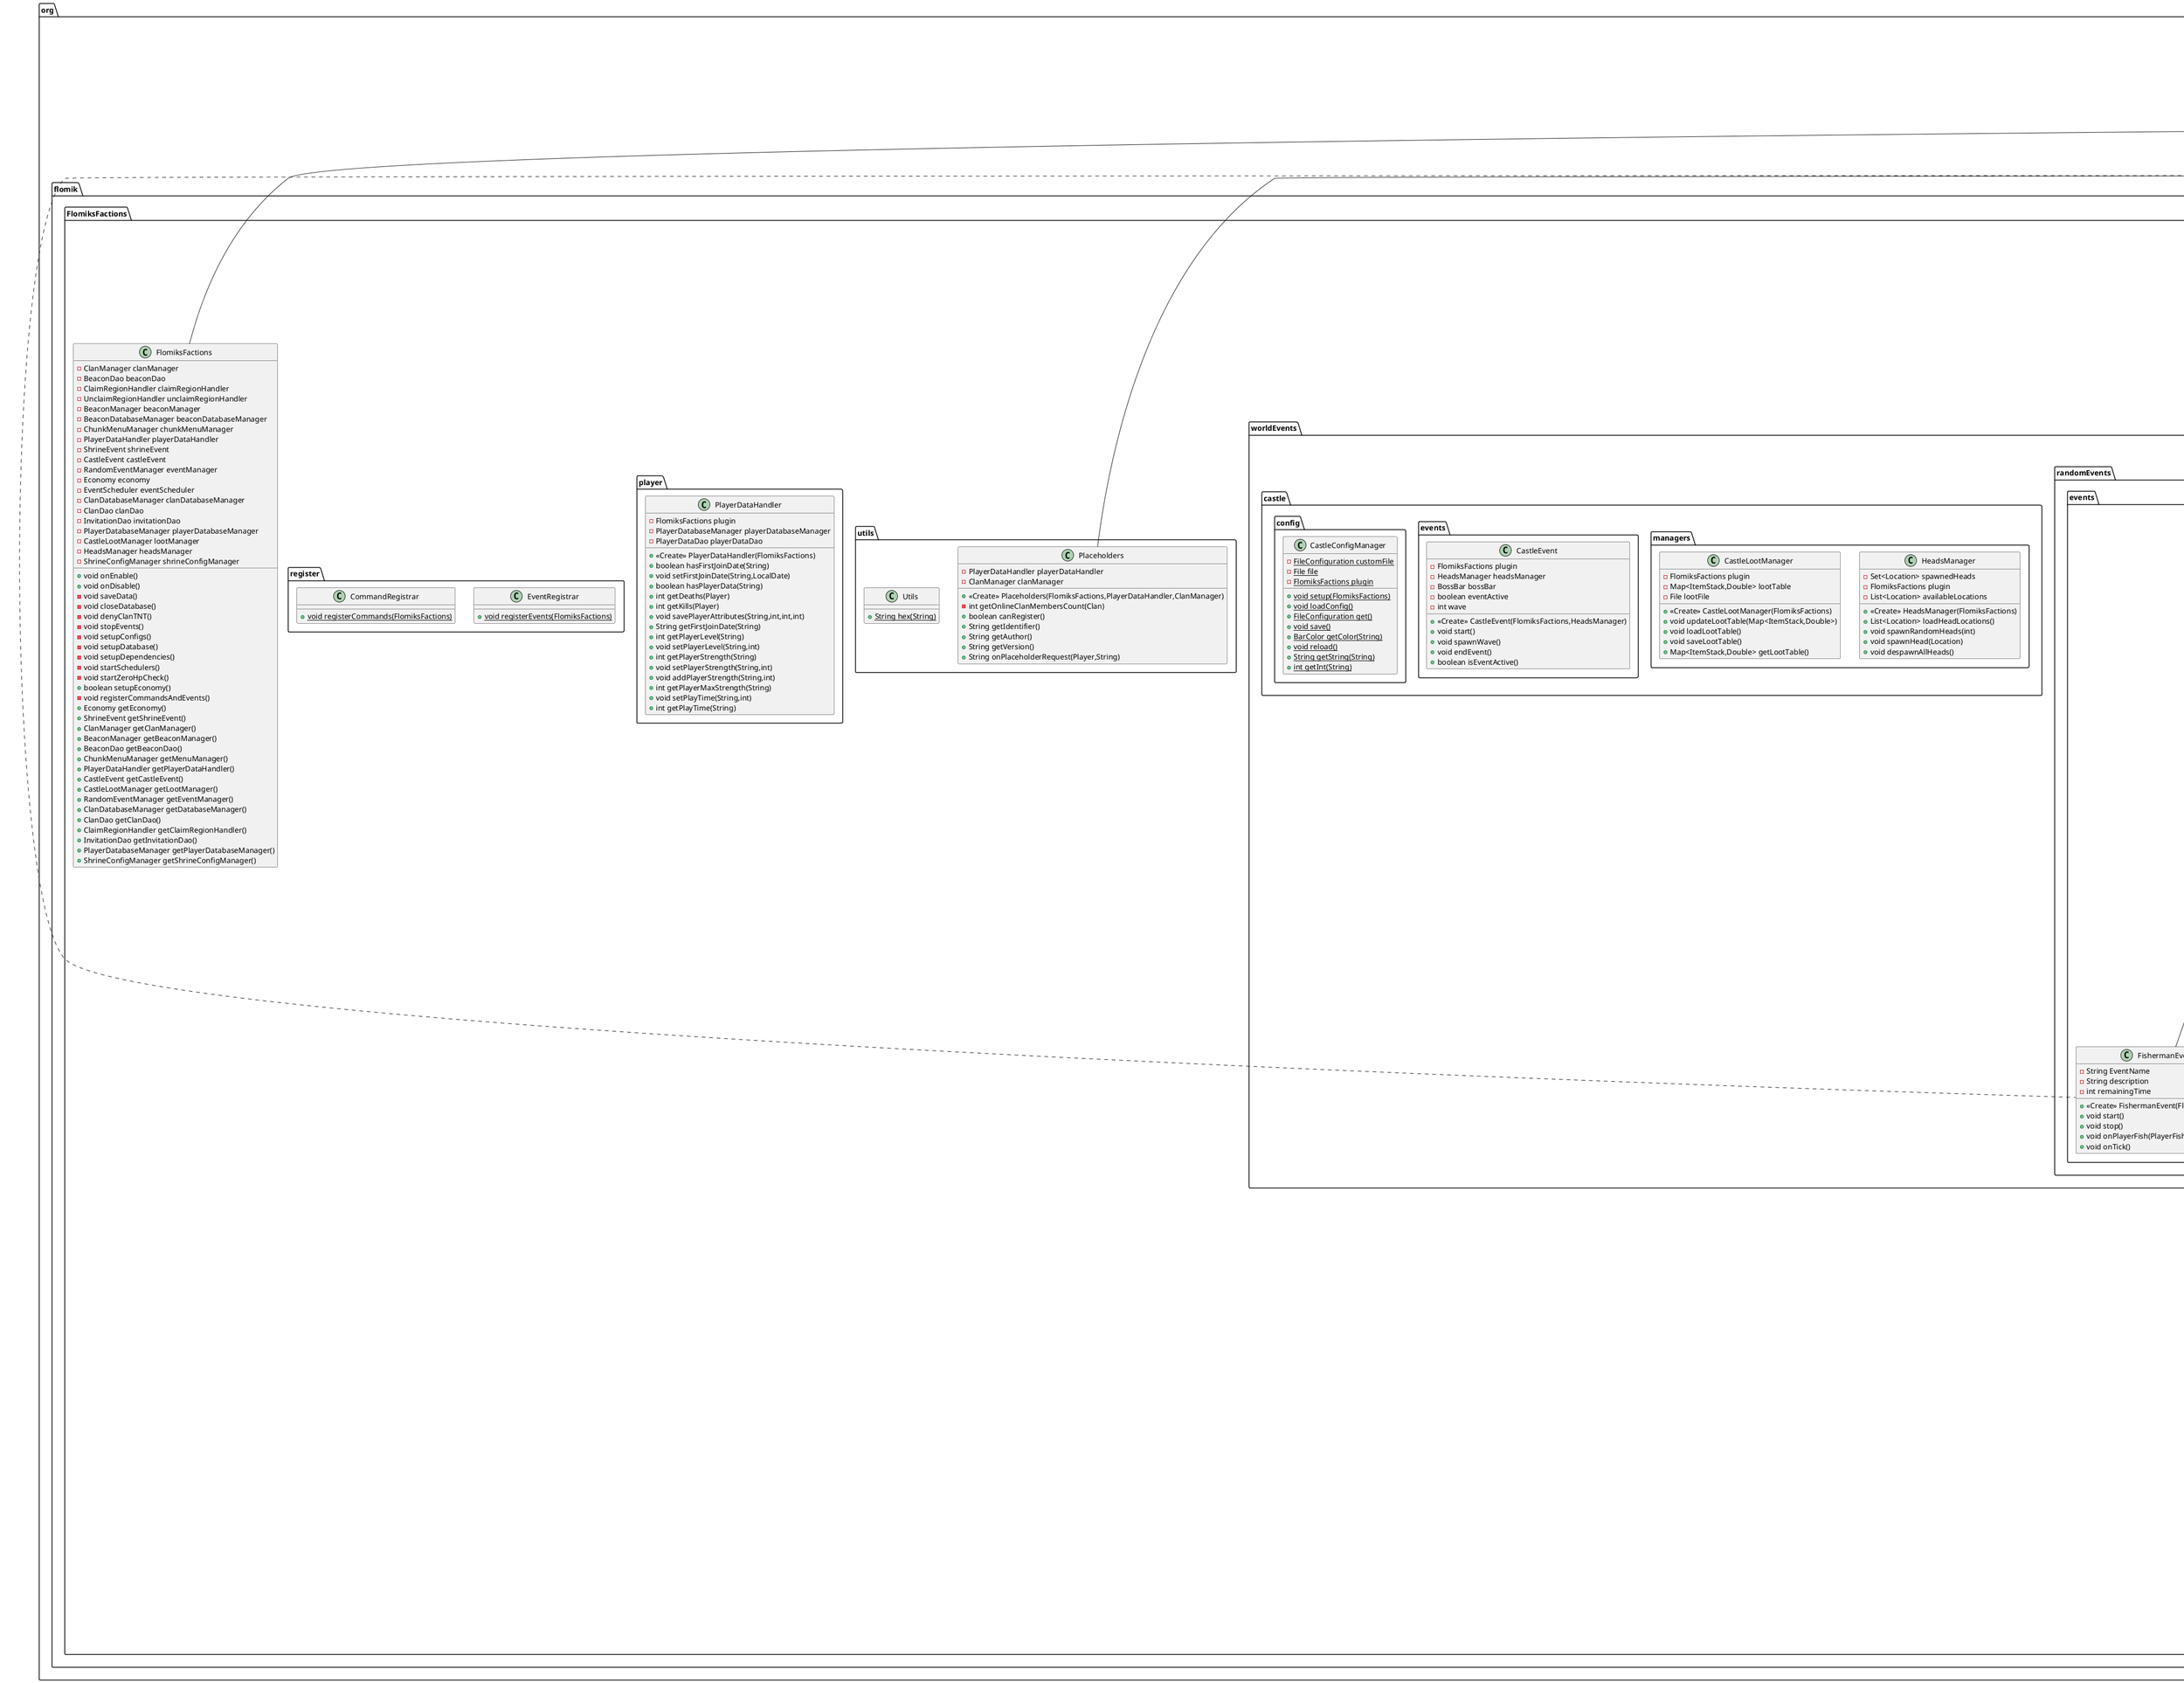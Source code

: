 @startuml
class org.flomik.FlomiksFactions.database.InvitationDao {
- ClanDatabaseManager clanDatabaseManager
+ <<Create>> InvitationDao(ClanDatabaseManager)
+ Set<String> getInvitationsForPlayer(String)
+ void saveInvitation(String,String)
+ void removeInvitation(String,String)
}


class org.flomik.FlomiksFactions.clan.commands.handlers.playerInteractions.ListHandler {
- ClanManager clanManager
+ <<Create>> ListHandler(ClanManager)
+ boolean handleCommand(CommandSender,String[])
- int getOnlineMembersCount(Clan)
}


class org.flomik.FlomiksFactions.listener.PlayerDeathStrengthListener {
- PlayerDataHandler playerDataHandler
+ <<Create>> PlayerDeathStrengthListener(PlayerDataHandler)
+ void onPlayerDeath(PlayerDeathEvent)
}


class org.flomik.FlomiksFactions.worldEvents.shrine.config.ShrineConfigManager {
- {static} FileConfiguration customFile
- {static} File file
- {static} FlomiksFactions plugin
+ {static} void setup(FlomiksFactions)
+ {static} void loadConfig()
+ {static} FileConfiguration get()
+ {static} void save()
}


class org.flomik.FlomiksFactions.clan.commands.ShrineCommand {
- ShrineEvent shrineEvent
+ <<Create>> ShrineCommand(ShrineEvent)
+ boolean onCommand(CommandSender,Command,String,String[])
- void sendShrineLocation(Player,Location)
+ List<String> onTabComplete(CommandSender,Command,String,String[])
- List<String> getSubCommandSuggestions(String)
- List<String> getSuggestions(String,List<String>)
}


class org.flomik.FlomiksFactions.clan.Clan {
- {static} int MAX_MEMBERS
- {static} List<String> ROLE_ORDER
- Map<String,String> memberRoles
- String name
- String oldName
- String owner
- Set<String> members
- Date creationDate
- String description
- List<String> alliances
- int level
- int clanXp
- double balance
- int lands
- int strength
- int maxPower
- List<String> claimedChunks
- Location home
+ <<Create>> Clan(String,String,Set<String>,Map<String,String>,Date,String,List<String>,int,int,double,int,int,int,List<String>)
+ double getBalance()
+ void setBalance(double)
+ void deposit(double)
+ void withdraw(double)
+ int getRequiredXpForNextLevel(int)
+ void addClanXp(int)
+ int getClanXp()
+ boolean hasClaimedChunk(String)
+ void addClaimedChunk(String)
+ void removeClaimedChunk(String)
+ void clearClaimedChunks()
+ void updateStrength(PlayerDataHandler)
+ void removeAllianceByName(String)
+ void addAllianceByName(String)
+ void setDescription(String)
+ String getOwner()
+ void renameClan(String)
+ String getOldName()
+ void resetOldName()
+ void transferLeadership(String)
+ List<String> getPlayersWithRole(String)
+ String getRole(String)
+ void setRole(String,String)
+ void promoteMember(String,String)
+ void moderMember(String,String)
+ void demoteMember(String,String)
+ List<String> getRegionNames()
+ List<String> getAlliances()
+ void addAlliances(Clan)
+ void removeAlliance(Clan)
+ Location getHome()
+ void setHome(Location)
+ void removeHome()
+ boolean hasHome()
+ void removeMember(String)
+ String getName()
+ Set<String> getMembers()
+ void addMember(String)
+ boolean isFull()
+ int getMaxPower()
+ Date getCreationDate()
+ String getDescription()
+ int getLevel()
+ int getLands()
+ void setLands(int)
+ void updateLands()
+ int getStrength()
+ void setStrength(int)
}


class org.flomik.FlomiksFactions.clan.commands.handlers.playerInteractions.DemoteHandler {
- ClanManager clanManager
+ <<Create>> DemoteHandler(ClanManager)
+ boolean handleCommand(Player,String[])
}


class org.flomik.FlomiksFactions.clan.commands.handlers.playerInteractions.PromoteHandler {
- ClanManager clanManager
+ <<Create>> PromoteHandler(ClanManager)
+ boolean handleCommand(Player,String[])
}


class org.flomik.FlomiksFactions.clan.commands.handlers.playerInteractions.LeaveHandler {
- ClanManager clanManager
- ConcurrentHashMap<String,Long> pendingDisbands
+ <<Create>> LeaveHandler(ClanManager,ConcurrentHashMap<String,Long>)
+ boolean handleCommand(Player)
}


class org.flomik.FlomiksFactions.clan.managers.BeaconCaptureManager {
- FlomiksFactions plugin
- BeaconManager beaconManager
- ClanManager clanManager
- BeaconDao beaconDao
- UnclaimRegionHandler unclaimHandler
~ int captureTime
~ BarColor barColor
- Map<String,CaptureSession> activeCaptures
+ <<Create>> BeaconCaptureManager(FlomiksFactions,BeaconManager,ClanManager,BeaconDao,UnclaimRegionHandler)
+ void checkForAutoCaptures()
- Clan findAttackingClanInChunk(Chunk,Clan)
- void startCapture(Beacon,Clan,Clan)
- boolean attackerStillInChunk(Beacon,Clan)
- void finalizeCapture(Beacon,Clan,Clan)
- String getChunkId(Chunk)
- void broadcastCaptureResult(Clan,Clan)
}

note left of org.flomik.FlomiksFactions.clan.managers.BeaconCaptureManager::checkForAutoCaptures()
 Called periodically
end note

class org.flomik.FlomiksFactions.listener.CastleInteractListener {
- CastleEvent eventManager
- CastleLootManager lootManager
+ <<Create>> CastleInteractListener(CastleEvent,CastleLootManager)
+ void onPlayerInteract(PlayerInteractEvent)
+ void onInventoryClose(InventoryCloseEvent)
- ItemStack getRandomLoot()
}


class org.flomik.FlomiksFactions.clan.commands.handlers.clanInteractions.UnclaimRegionHandler {
- ClanManager clanManager
- BeaconDao beaconDao
- BeaconManager beaconManager
+ <<Create>> UnclaimRegionHandler(ClanManager,BeaconDao,BeaconManager)
+ boolean handleCommand(Player,String[])
- void unclaimCurrentChunk(Player,Clan)
+ void removeRegionById(World,String)
- void unclaimAllRegionsForClan(Player,Clan)
- boolean isLeaderOrDeputy(Player,Clan)
- String getChunkId(Chunk)
+ void removeWorldGuardRegion(Chunk,String)
- boolean isHomeInChunk(Clan,Chunk)
- boolean isHomeInRegion(ProtectedRegion,Location)
}


class org.flomik.FlomiksFactions.worldEvents.randomEvents.managers.RandomEventManager {
- FlomiksFactions plugin
- RandomEvent currentEvent
+ <<Create>> RandomEventManager(FlomiksFactions)
+ boolean isRunning()
+ void startEvent(String)
+ RandomEvent getCurrentEvent()
+ void stopEvent()
}


class org.flomik.FlomiksFactions.clan.commands.SetStrengthCommand {
- PlayerDataHandler playerDataHandler
+ <<Create>> SetStrengthCommand(PlayerDataHandler)
+ boolean onCommand(CommandSender,Command,String,String[])
}


class org.flomik.FlomiksFactions.clan.commands.PlayerCommand {
- PlayerDataHandler playerDataHandler
- ClanManager clanManager
+ <<Create>> PlayerCommand(PlayerDataHandler,ClanManager)
+ boolean onCommand(CommandSender,Command,String,String[])
- int getOnlineMembersCount(Clan)
- void showCommands(Player)
+ List<String> onTabComplete(CommandSender,Command,String,String[])
- List<String> getSubCommandSuggestions(String)
- List<String> getPlayerSuggestions(String)
- List<String> getSuggestions(String,List<String>)
}


class org.flomik.FlomiksFactions.worldEvents.randomEvents.events.FishermanEvent {
- String EventName
- String description
- int remainingTime
+ <<Create>> FishermanEvent(FlomiksFactions)
+ void start()
+ void stop()
+ void onPlayerFish(PlayerFishEvent)
+ void onTick()
}


class org.flomik.FlomiksFactions.clan.commands.CastleCommand {
- CastleLootManager lootManager
+ <<Create>> CastleCommand(CastleLootManager)
+ boolean onCommand(CommandSender,Command,String,String[])
+ List<String> onTabComplete(CommandSender,Command,String,String[])
- List<String> getSubCommandSuggestions(String)
- List<String> getSuggestions(String,List<String>)
}


class org.flomik.FlomiksFactions.utils.Placeholders {
- PlayerDataHandler playerDataHandler
- ClanManager clanManager
+ <<Create>> Placeholders(FlomiksFactions,PlayerDataHandler,ClanManager)
- int getOnlineClanMembersCount(Clan)
+ boolean canRegister()
+ String getIdentifier()
+ String getAuthor()
+ String getVersion()
+ String onPlaceholderRequest(Player,String)
}


class org.flomik.FlomiksFactions.database.BeaconDao {
- ClanDatabaseManager dbManager
+ <<Create>> BeaconDao(ClanDatabaseManager)
- int fetchClanIdByName(String)
+ void insertBeacon(Clan,Location,String,int)
+ void deleteBeaconByRegionId(String)
+ Location getBeaconLocationByRegionId(String)
+ void updateBeaconHp(String,int)
+ int getBeaconHp(String)
+ boolean beaconExists(String)
}
note top of org.flomik.FlomiksFactions.database.BeaconDao

 * DAO для хранения и управления данными маяка (блока привата).
 * В таблице clan_beacons должны быть следующие поля:
 * - clan_id (VARCHAR)
 * - world (VARCHAR)
 * - x (INT)
 * - y (INT)
 * - z (INT)
 * - region_id (VARCHAR)
 * - hp (INT)
 
end note


note left of org.flomik.FlomiksFactions.database.BeaconDao::fetchClanIdByName(String)

     * Looks up the integer `id` from the `clans` table by the clan's name.
     * @return the integer ID if found, or -1 if not found
     
end note
note right of org.flomik.FlomiksFactions.database.BeaconDao::insertBeacon(Clan,Location,String,int)

     * Сохранение нового маяка в БД.
     *
     * @param clan    объект Clan (хранит имя клана), которому принадлежит маяк
     * @param loc     локация, где установлен маяк
     * @param regionId идентификатор WorldGuard-региона, связанного с маяком
     * @param hp      текущее здоровье маяка (изначально 5)
     
end note
note left of org.flomik.FlomiksFactions.database.BeaconDao::deleteBeaconByRegionId(String)

     * Удаление маяка из БД по regionId.
     *
     * @param regionId идентификатор региона, связанного с маяком
     
end note
note right of org.flomik.FlomiksFactions.database.BeaconDao::getBeaconLocationByRegionId(String)

     * Получение локации маяка по regionId.
     *
     * @param regionId идентификатор региона, связанного с маяком
     * @return объект Location, если запись найдена, иначе null
     
end note
note left of org.flomik.FlomiksFactions.database.BeaconDao::updateBeaconHp(String,int)

     * Обновление текущего хп маяка.
     *
     * @param regionId идентификатор региона, связанного с маяком
     * @param hp       новое значение хп
     
end note
note right of org.flomik.FlomiksFactions.database.BeaconDao::getBeaconHp(String)

     * Получение текущего хп маяка по regionId.
     *
     * @param regionId идентификатор региона, связанного с маяком
     * @return значение хп, если запись найдена, иначе -1
     
end note
note left of org.flomik.FlomiksFactions.database.BeaconDao::beaconExists(String)

     * Проверка существования маяка в БД по regionId.
     *
     * @param regionId идентификатор региона, связанного с маяком
     * @return true, если запись найдена, иначе false
     
end note

class org.flomik.FlomiksFactions.clan.commands.handlers.home.SetHomeHandler {
- ClanManager clanManager
+ <<Create>> SetHomeHandler(ClanManager)
+ boolean handleCommand(Player)
- boolean isInPlayerRegion(Player,Location)
}


class org.flomik.FlomiksFactions.worldEvents.castle.managers.HeadsManager {
- Set<Location> spawnedHeads
- FlomiksFactions plugin
- List<Location> availableLocations
+ <<Create>> HeadsManager(FlomiksFactions)
+ List<Location> loadHeadLocations()
+ void spawnRandomHeads(int)
+ void spawnHead(Location)
+ void despawnAllHeads()
}


class org.flomik.FlomiksFactions.listener.ClanPvPListener {
- ClanManager clanManager
+ <<Create>> ClanPvPListener(JavaPlugin,ClanManager)
+ void onPlayerAttack(EntityDamageByEntityEvent)
}


class org.flomik.FlomiksFactions.clan.commands.handlers.clanInteractions.NameHandler {
- ClanManager clanManager
+ <<Create>> NameHandler(ClanManager)
+ boolean handleCommand(Player,String[])
- void updateAllianceNamesAfterRename(String)
- void updateAllianceNamesBeforeRename(String,String)
}


class org.flomik.FlomiksFactions.clan.commands.handlers.clanInteractions.DisbandHandler {
- ClanManager clanManager
- ConcurrentHashMap<String,Long> pendingDisbands
+ <<Create>> DisbandHandler(ClanManager,ConcurrentHashMap<String,Long>)
+ boolean handleCommand(Player)
}


class org.flomik.FlomiksFactions.listener.NexusBlockListener {
- ClaimRegionHandler claimRegionHandler
- ClanManager clanManager
+ <<Create>> NexusBlockListener(ClaimRegionHandler,ClanManager)
+ void onBlockPlace(BlockPlaceEvent)
}


class org.flomik.FlomiksFactions.listener.BeaconExplosionListener {
- BeaconManager beaconManager
- BeaconDao beaconDao
- int tntDamageRadius
+ <<Create>> BeaconExplosionListener(BeaconManager,BeaconDao,int)
+ void onEntityExplode(EntityExplodeEvent)
}


class org.flomik.FlomiksFactions.clan.managers.NexusConfigManager {
- {static} FileConfiguration customFile
- {static} File file
- {static} FlomiksFactions plugin
+ {static} void setup(FlomiksFactions)
+ {static} void loadConfig()
+ {static} void save()
+ {static} FileConfiguration get()
+ {static} BarColor getColor(String)
+ {static} String getString(String)
+ {static} int getInt(String)
}

note left of org.flomik.FlomiksFactions.clan.managers.NexusConfigManager::setup(FlomiksFactions)

     * Create or load 'nexus.yml' in the plugin's data folder
     
end note
note right of org.flomik.FlomiksFactions.clan.managers.NexusConfigManager::save()

     * Save changes in memory to disk
     
end note
note left of org.flomik.FlomiksFactions.clan.managers.NexusConfigManager::get()

     * Get the FileConfiguration object for direct reads/writes
     
end note
note right of org.flomik.FlomiksFactions.clan.managers.NexusConfigManager::getColor(String)

     * Get a bar color from path, defaults to WHITE if missing or invalid
     
end note
note left of org.flomik.FlomiksFactions.clan.managers.NexusConfigManager::getString(String)

     * Get a translated string (supports color codes)
     
end note
note right of org.flomik.FlomiksFactions.clan.managers.NexusConfigManager::getInt(String)

     * Get an integer from the config
     
end note

class org.flomik.FlomiksFactions.clan.commands.handlers.home.HomeHandler {
- ClanManager clanManager
- FlomiksFactions plugin
+ <<Create>> HomeHandler(ClanManager,FlomiksFactions)
+ boolean handleCommand(Player)
}


class org.flomik.FlomiksFactions.worldEvents.randomEvents.events.RunnerEvent {
- Map<Player,Location> lastLocations
- String EventName
- String description
- int remainingTime
+ <<Create>> RunnerEvent(FlomiksFactions)
+ void start()
+ void stop()
+ void onTick()
}


class org.flomik.FlomiksFactions.worldEvents.randomEvents.managers.EventScheduler {
- RandomEventManager eventManager
- JavaPlugin plugin
- Random random
- {static} List<int[]> ACTIVE_PERIODS
- {static} int MIN_DELAY_MINUTES
- {static} int MAX_DELAY_MINUTES
+ <<Create>> EventScheduler(JavaPlugin,RandomEventManager)
+ void start()
- void scheduleNextEvent()
- void scheduleEventAfterDelay(long)
- void scheduleNextEventWithDelay(long)
- boolean isActivePeriod()
- long calculateInitialDelay()
- String getRandomEvent()
}
note left of org.flomik.FlomiksFactions.worldEvents.randomEvents.managers.EventScheduler::MIN_DELAY_MINUTES
 2 часа
end note
note right of org.flomik.FlomiksFactions.worldEvents.randomEvents.managers.EventScheduler::MAX_DELAY_MINUTES
 3 часа
end note


class org.flomik.FlomiksFactions.clan.commands.handlers.playerInteractions.InfoHandler {
- ClanManager clanManager
- PlayerDataHandler playerDataHandler
+ <<Create>> InfoHandler(ClanManager,PlayerDataHandler)
+ boolean handleCommand(Player,String[])
- int getOnlineMembersCount(Clan)
}


class org.flomik.FlomiksFactions.clan.commands.handlers.playerInteractions.HelpHandler {
+ boolean handleCommand(Player,String[])
- boolean showCommands(Player,int)
~ void addCommand(TextComponent,String,String,String)
}

class org.flomik.FlomiksFactions.clan.commands.handlers.clanInteractions.ClaimRegionHandler {
- ClanManager clanManager
- UnclaimRegionHandler unclaimRegionCommandHandler
- ShrineEvent shrineEvent
- BeaconDao beaconDao
- BeaconManager beaconManager
+ <<Create>> ClaimRegionHandler(ClanManager,UnclaimRegionHandler,ShrineEvent,BeaconDao,BeaconManager)
+ boolean handleCommand(Player,String[])
+ boolean claimChunkWithBeacon(Player,Block)
- void addWorldGuardRegion(Chunk,String,Player,Block)
- String getChunkId(Chunk)
- boolean isNotEnoughStrength(Clan)
- boolean isChunkClaimed(String,Clan)
+ void addMembers(Clan,ProtectedRegion)
- boolean isChunkClaimedByAnotherClan(String,Clan)
- boolean isShrineChunk(Chunk)
}

note left of org.flomik.FlomiksFactions.clan.commands.handlers.clanInteractions.ClaimRegionHandler::isShrineChunk(Chunk)
 Пример проверки, является ли чанк точкой святилища.
end note

class org.flomik.FlomiksFactions.clan.commands.handlers.playerInteractions.ModerHandler {
- ClanManager clanManager
+ <<Create>> ModerHandler(ClanManager)
+ boolean handleCommand(Player,String[])
}


class org.flomik.FlomiksFactions.clan.managers.ClanManager {
- ClanDao clanDao
- InvitationDao invitationDao
+ Map<String,Clan> clans
+ <<Create>> ClanManager(FlomiksFactions,ClanDao,InvitationDao)
+ InvitationDao getInvitationDao()
+ ClanDao getClanDao()
+ void addPlayerToClanRegionsAsMember(Player,Clan)
+ void addPlayerToClanRegionsAsOwner(Player,Clan)
+ void removePlayerFromClanRegions(Player,Clan)
+ void createClan(String,String)
+ Clan getClan(String)
+ Clan getPlayerClan(String)
+ Clan getClanByChunk(Chunk)
+ boolean isEnemyTerritory(Player,Block)
+ boolean isEnemyPlayers(Player,Player)
+ void sendClanMessage(Clan,String)
+ void invitePlayer(String,String)
+ Clan getClanByPlayer(String)
+ void updateStrengthForPlayer(String,PlayerDataHandler)
+ void disbandClan(String)
+ void joinClan(String,String)
+ Collection<Clan> getAllClans()
+ void updateClan(Clan)
+ Map<String,Clan> getClans()
+ void saveClan(Clan)
+ void loadClans()
+ void leaveClan(String)
+ void saveAllClans()
}


class org.flomik.FlomiksFactions.clan.commands.handlers.playerInteractions.JoinHandler {
- ClanManager clanManager
+ <<Create>> JoinHandler(ClanManager)
+ boolean handleCommand(Player,String[])
}


class org.flomik.FlomiksFactions.listener.MenuProtectionListener {
+ void onInventoryClick(InventoryClickEvent)
}

abstract class org.flomik.FlomiksFactions.worldEvents.randomEvents.events.RandomEvent {
# FlomiksFactions plugin
# int duration
# List<Integer> rewards
# Map<Player,Integer> scores
# BossBar bossBar
# boolean running
- boolean finished
+ <<Create>> RandomEvent(FlomiksFactions,int,List<Integer>)
+ {abstract}void start()
+ {abstract}void stop()
+ {abstract}void onTick()
+ boolean isRunning()
+ BossBar getBossBar()
# void updateBossBarProgress(int,String)
# void announceEventStart(String,String)
# void announceResults(String,String,String)
}


class org.flomik.FlomiksFactions.database.BeaconDatabaseManager {
- String url
+ void initDatabase(Plugin)
+ void createTables()
+ Connection getConnection()
+ void close()
}


class org.flomik.FlomiksFactions.clan.commands.ChatHandler {
- ClanManager clanManager
+ <<Create>> ChatHandler(ClanManager)
+ boolean onCommand(CommandSender,Command,String,String[])
}


class org.flomik.FlomiksFactions.worldEvents.castle.events.CastleEvent {
- FlomiksFactions plugin
- HeadsManager headsManager
- BossBar bossBar
- boolean eventActive
- int wave
+ <<Create>> CastleEvent(FlomiksFactions,HeadsManager)
+ void start()
+ void spawnWave()
+ void endEvent()
+ boolean isEventActive()
}


class org.flomik.FlomiksFactions.player.PlayerDataHandler {
- FlomiksFactions plugin
- PlayerDatabaseManager playerDatabaseManager
- PlayerDataDao playerDataDao
+ <<Create>> PlayerDataHandler(FlomiksFactions)
+ boolean hasFirstJoinDate(String)
+ void setFirstJoinDate(String,LocalDate)
+ boolean hasPlayerData(String)
+ int getDeaths(Player)
+ int getKills(Player)
+ void savePlayerAttributes(String,int,int,int)
+ String getFirstJoinDate(String)
+ int getPlayerLevel(String)
+ void setPlayerLevel(String,int)
+ int getPlayerStrength(String)
+ void setPlayerStrength(String,int)
+ void addPlayerStrength(String,int)
+ int getPlayerMaxStrength(String)
+ void setPlayTime(String,int)
+ int getPlayTime(String)
}


class org.flomik.FlomiksFactions.clan.commands.handlers.clanInteractions.LeaderHandler {
- ClanManager clanManager
+ <<Create>> LeaderHandler(ClanManager)
+ boolean handleCommand(Player,String[])
}


class org.flomik.FlomiksFactions.database.PlayerDatabaseManager {
- String url
+ void initDatabase(Plugin)
+ void createTables()
+ Connection getConnection()
+ void close()
}


class org.flomik.FlomiksFactions.worldEvents.randomEvents.events.DiverEvent {
- String EventName
- String description
- int remainingTime
+ <<Create>> DiverEvent(FlomiksFactions)
+ void start()
+ void stop()
+ void onTick()
- boolean isPlayerUnderwater(Player)
}


class org.flomik.FlomiksFactions.clan.commands.handlers.clanInteractions.BankCommandHandler {
- ClanManager clanManager
- Economy economy
+ <<Create>> BankCommandHandler(ClanManager,Economy)
+ boolean handleCommand(Player,String[])
}
note left of org.flomik.FlomiksFactions.clan.commands.handlers.clanInteractions.BankCommandHandler::economy
 из Vault
end note


class org.flomik.FlomiksFactions.clan.CaptureSession {
- String regionId
- BossBar bossBar
- Clan defendingClan
- Clan attackingClan
+ <<Create>> CaptureSession(String,BossBar,Clan,Clan)
+ String getRegionId()
+ BossBar getBossBar()
+ Clan getDefendingClan()
+ Clan getAttackingClan()
}


class org.flomik.FlomiksFactions.database.ClanDao {
- ClanDatabaseManager clanDatabaseManager
+ <<Create>> ClanDao(ClanDatabaseManager)
+ Clan getClanByName(String)
+ List<Clan> getAllClans()
+ void insertClan(Clan)
+ void updateClan(Clan)
+ void deleteClan(String)
- int getClanIdByName(Connection,String)
- void saveMembers(Connection,int,Clan)
- void saveAlliances(Connection,int,List<String>)
- void saveChunks(Connection,int,List<String>)
- void clearMembers(Connection,int)
- void clearAlliances(Connection,int)
- void clearChunks(Connection,int)
- Clan mapRowToClan(Connection,ResultSet)
- Set<String> loadMembers(Connection,int)
- Map<String,String> loadRoles(Connection,int)
- List<String> loadAlliances(Connection,int)
- List<String> loadChunks(Connection,int)
}


class org.flomik.FlomiksFactions.clan.managers.BeaconManager {
- Map<String,Beacon> beacons
+ void addBeacon(Beacon)
+ Beacon getBeaconByLocation(Location)
+ Collection<Beacon> getAllBeacons()
+ Beacon getBeaconByRegionId(String)
+ void removeBeacon(String)
}


class org.flomik.FlomiksFactions.worldEvents.castle.config.CastleConfigManager {
- {static} FileConfiguration customFile
- {static} File file
- {static} FlomiksFactions plugin
+ {static} void setup(FlomiksFactions)
+ {static} void loadConfig()
+ {static} FileConfiguration get()
+ {static} void save()
+ {static} BarColor getColor(String)
+ {static} void reload()
+ {static} String getString(String)
+ {static} int getInt(String)
}


class org.flomik.FlomiksFactions.clan.commands.handlers.playerInteractions.KickHandler {
- ClanManager clanManager
+ <<Create>> KickHandler(ClanManager)
+ boolean handleCommand(Player,String[])
}


class org.flomik.FlomiksFactions.FlomiksFactions {
- ClanManager clanManager
- BeaconDao beaconDao
- ClaimRegionHandler claimRegionHandler
- UnclaimRegionHandler unclaimRegionHandler
- BeaconManager beaconManager
- BeaconDatabaseManager beaconDatabaseManager
- ChunkMenuManager chunkMenuManager
- PlayerDataHandler playerDataHandler
- ShrineEvent shrineEvent
- CastleEvent castleEvent
- RandomEventManager eventManager
- Economy economy
- EventScheduler eventScheduler
- ClanDatabaseManager clanDatabaseManager
- ClanDao clanDao
- InvitationDao invitationDao
- PlayerDatabaseManager playerDatabaseManager
- CastleLootManager lootManager
- HeadsManager headsManager
- ShrineConfigManager shrineConfigManager
+ void onEnable()
+ void onDisable()
- void saveData()
- void closeDatabase()
- void denyClanTNT()
- void stopEvents()
- void setupConfigs()
- void setupDatabase()
- void setupDependencies()
- void startSchedulers()
- void startZeroHpCheck()
+ boolean setupEconomy()
- void registerCommandsAndEvents()
+ Economy getEconomy()
+ ShrineEvent getShrineEvent()
+ ClanManager getClanManager()
+ BeaconManager getBeaconManager()
+ BeaconDao getBeaconDao()
+ ChunkMenuManager getMenuManager()
+ PlayerDataHandler getPlayerDataHandler()
+ CastleEvent getCastleEvent()
+ CastleLootManager getLootManager()
+ RandomEventManager getEventManager()
+ ClanDatabaseManager getDatabaseManager()
+ ClanDao getClanDao()
+ ClaimRegionHandler getClaimRegionHandler()
+ InvitationDao getInvitationDao()
+ PlayerDatabaseManager getPlayerDatabaseManager()
+ ShrineConfigManager getShrineConfigManager()
}


class org.flomik.FlomiksFactions.clan.commands.handlers.clanInteractions.CreateHandler {
- ClanManager clanManager
+ <<Create>> CreateHandler(ClanManager)
+ boolean handleCommand(Player,String[])
}


class org.flomik.FlomiksFactions.database.ClanDatabaseManager {
- String url
+ void initDatabase(Plugin)
+ void createTables()
+ Connection getConnection()
+ void close()
}


class org.flomik.FlomiksFactions.register.EventRegistrar {
+ {static} void registerEvents(FlomiksFactions)
}

class org.flomik.FlomiksFactions.clan.commands.ClanChunksCommand {
- FlomiksFactions plugin
- ClanManager clanManager
+ <<Create>> ClanChunksCommand(FlomiksFactions,ClanManager)
+ boolean onCommand(CommandSender,Command,String,String[])
}


class org.flomik.FlomiksFactions.listener.ClanTNTListener {
- ClanManager clanManager
- FlomiksFactions plugin
- Map<Clan,Long> lastLogoutTimes
- Map<Clan,BukkitRunnable> clanTimers
+ <<Create>> ClanTNTListener(ClanManager,FlomiksFactions)
- int getOnlineMembersCount(Clan)
+ void onPlayerJoin(PlayerJoinEvent)
+ void onPlayerQuit(PlayerQuitEvent)
- void setClanFlags(Clan,StateFlag.State)
}


class org.flomik.FlomiksFactions.clan.managers.ChunkMenuManager {
- {static} String MENU_TITLE
- {static} int MENU_SIZE
- FlomiksFactions plugin
- ClanManager clanManager
+ <<Create>> ChunkMenuManager(FlomiksFactions,ClanManager)
+ void openChunkMenu(Player)
- String getFacingDirection(Vector)
- Chunk getRelativeChunk(Chunk,int,int,String)
- int getSlotForChunk(int,int)
- {static} String getChunkOwner(Chunk,ClanManager)
- {static} String getChunkId(Chunk)
}


class org.flomik.FlomiksFactions.clan.commands.handlers.playerInteractions.InviteHandler {
- ClanManager clanManager
+ <<Create>> InviteHandler(ClanManager)
+ boolean handleCommand(Player,String[])
- void sendMessageToRole(Clan,String)
}


class org.flomik.FlomiksFactions.utils.Utils {
+ {static} String hex(String)
}

class org.flomik.FlomiksFactions.clan.commands.EventCommand {
- RandomEventManager eventManager
- FlomiksFactions plugin
+ <<Create>> EventCommand(RandomEventManager,FlomiksFactions)
+ boolean onCommand(CommandSender,Command,String,String[])
- void handleStartEvent(CommandSender,String)
- void handleStopEvent(CommandSender,String)
+ List<String> onTabComplete(CommandSender,Command,String,String[])
- List<String> getEventSuggestions(String)
- List<String> getSubCommandSuggestions(String)
- List<String> getSuggestions(String,List<String>)
}


class org.flomik.FlomiksFactions.clan.commands.ChunkMenuCommand {
- ChunkMenuManager chunkMenuManager
+ <<Create>> ChunkMenuCommand(ChunkMenuManager)
+ boolean onCommand(CommandSender,Command,String,String[])
}


class org.flomik.FlomiksFactions.clan.commands.handlers.playerInteractions.MapHandler {
- ChunkMenuManager chunkMenuManager
+ <<Create>> MapHandler(ChunkMenuManager)
+ boolean handleCommand(Player)
}


class org.flomik.FlomiksFactions.database.PlayerDataDao {
- PlayerDatabaseManager playerDatabaseManager
- {static} DateTimeFormatter DATE_FORMATTER
+ <<Create>> PlayerDataDao(PlayerDatabaseManager)
- void ensurePlayerExists(String)
+ boolean hasPlayerData(String)
+ boolean hasFirstJoinDate(String)
+ void setFirstJoinDate(String,LocalDate)
+ String getFirstJoinDate(String)
+ void savePlayerAttributes(String,int,int,int)
+ int getPlayerLevel(String)
+ void setPlayerLevel(String,int)
+ int getPlayerStrength(String)
+ void setPlayerStrength(String,int)
+ void addPlayerStrength(String,int)
+ int getPlayerMaxStrength(String)
+ void setPlayTime(String,int)
+ int getPlayTime(String)
}

note left of org.flomik.FlomiksFactions.database.PlayerDataDao::hasPlayerData(String)

     * Проверка, есть ли данные о игроке.
     
end note
note right of org.flomik.FlomiksFactions.database.PlayerDataDao::hasFirstJoinDate(String)

     * Дата первого входа
     
end note
note left of org.flomik.FlomiksFactions.database.PlayerDataDao::savePlayerAttributes(String,int,int,int)

     * Уровень и сила (strength), а также maxStrength
     
end note

class org.flomik.FlomiksFactions.clan.commands.handlers.clanInteractions.DescriptionHandler {
- ClanManager clanManager
+ <<Create>> DescriptionHandler(ClanManager)
+ boolean handleCommand(Player,String[])
}


class org.flomik.FlomiksFactions.clan.Beacon {
- String clanName
- Location location
- int health
- String regionId
+ <<Create>> Beacon(String,Location,int,String)
+ String getClanName()
+ Location getLocation()
+ int getHealth()
+ void setHealth(int)
+ String getRegionId()
}


class org.flomik.FlomiksFactions.worldEvents.shrine.managers.ShrineEventManager {
- ShrineEvent shrineEvent
- FlomiksFactions plugin
- ClanManager clanManager
- BossBar captureBossBar
- int captureTime
- Set<Player> playersInZone
- Clan capturingClan
+ <<Create>> ShrineEventManager(ShrineEvent,FlomiksFactions,ClanManager)
+ void startCaptureMechanism()
- void checkPlayersOnShrine(Location)
- void addNearbyPlayersToBossBar(Location)
- void sendEnemyOnShrineMessage(Clan)
- boolean isPlayerOnShrine(Player,Location)
- void rewardPlayersInZone()
- void onShrineCaptureSuccess()
- void sendActionBar(Player,String)
}


class org.flomik.FlomiksFactions.clan.commands.handlers.clanInteractions.AllyHandler {
- ClanManager clanManager
- ConcurrentHashMap<String,List<String>> pendingAllies
+ <<Create>> AllyHandler(ClanManager,ConcurrentHashMap<String,List<String>>)
+ boolean handleCommand(Player,String[])
- void sendMessageToRole(Clan,Object)
}


class org.flomik.FlomiksFactions.clan.commands.handlers.clanInteractions.ClaimRegionHandlerSave {
- ClanManager clanManager
- UnclaimRegionHandler unclaimRegionCommandHandler
- ShrineEvent shrineEvent
+ <<Create>> ClaimRegionHandlerSave(ClanManager,UnclaimRegionHandler,ShrineEvent)
+ boolean handleCommand(Player)
- boolean isNotEnoughStrength(Clan)
- boolean isLeaderOrDeputy(Player,Clan)
- String getChunkId(Chunk)
- boolean isChunkClaimedByAnotherClan(String,Clan)
- boolean isChunkClaimed(String,Clan)
- void addWorldGuardRegion(Chunk,String,Player)
+ void addMembers(Clan,ProtectedRegion)
- boolean isShrineChunk(Chunk)
}


class org.flomik.FlomiksFactions.listener.PlayerDataListener {
- PlayerDataHandler playerDataHandler
- ClanManager clanManager
- FlomiksFactions plugin
+ <<Create>> PlayerDataListener(FlomiksFactions,PlayerDataHandler,ClanManager)
+ void onPlayerJoin(PlayerJoinEvent)
+ void onPlayerQuit(PlayerQuitEvent)
- void updatePlayerStatistics(String)
+ void startPeriodicStatsUpdate(FlomiksFactions)
}


class org.flomik.FlomiksFactions.worldEvents.shrine.event.ShrineEvent {
- FlomiksFactions plugin
- List<Location> shrineLocations
- Location activeShrineLocation
- ShrineConfigManager configManager
+ <<Create>> ShrineEvent(FlomiksFactions,ShrineConfigManager)
+ void loadShrinesFromFile()
+ void saveShrinesToFile()
- String locationToString(Location)
- Location stringToLocation(String)
+ void addShrineLocation(Player)
- void createWorldGuardRegion(Player,Location)
- void buildShrine(Location)
+ void deactivateShrine()
+ void deleteAllSanctuaries()
+ Location getActiveShrineLocation()
+ void cancelShrineEvent()
+ void removeShrineLocation(Player)
+ void startShrineEvent()
- void startDailyEventScheduler()
+ List<Location> getShrineLocations()
}


class org.flomik.FlomiksFactions.clan.commands.ClanCommand {
- ConcurrentHashMap<String,Long> pendingDisbands
- ConcurrentHashMap<String,List<String>> pendingAllies
- ClanManager clanManager
- BeaconManager beaconManager
- BeaconDao beaconDao
- CreateHandler createHandler
- DisbandHandler disbandHandler
- PromoteHandler promoteHandler
- DemoteHandler demoteHandler
- InviteHandler inviteHandler
- JoinHandler joinHandler
- KickHandler kickHandler
- ListHandler listHandler
- LeaveHandler leaveHandler
- InfoHandler infoHandler
- SetHomeHandler setHomeHandler
- DelHomeHandler delHomeHandler
- HomeHandler homeHandler
- AllyHandler allyHandler
- LeaderHandler leaderHandler
- NameHandler renameHanler
- DescriptionHandler descriptionHanler
- ModerHandler moderHanler
- ClaimRegionHandler claimRegionHandler
- UnclaimRegionHandler unclaimRegionHandler
- HelpHandler helpHandler
- MapHandler mapHandler
- BankCommandHandler bankCommandHandler
+ <<Create>> ClanCommand(ClanManager,PlayerDataHandler,FlomiksFactions,ChunkMenuManager,ShrineEvent,BeaconDao,BeaconManager)
+ boolean onCommand(CommandSender,Command,String,String[])
- List<String> getClanNames()
+ List<String> onTabComplete(CommandSender,Command,String,String[])
- List<String> getSubCommandSuggestions(String)
- List<String> getPlayerSuggestions(String)
- List<String> getClanSuggestions(String)
- List<String> getSuggestions(String,List<String>)
}


class org.flomik.FlomiksFactions.register.CommandRegistrar {
+ {static} void registerCommands(FlomiksFactions)
}

class org.flomik.FlomiksFactions.worldEvents.castle.managers.CastleLootManager {
- FlomiksFactions plugin
- Map<ItemStack,Double> lootTable
- File lootFile
+ <<Create>> CastleLootManager(FlomiksFactions)
+ void updateLootTable(Map<ItemStack,Double>)
+ void loadLootTable()
+ void saveLootTable()
+ Map<ItemStack,Double> getLootTable()
}


class org.flomik.FlomiksFactions.listener.StrengthTickListener {
- PlayerDataHandler playerDataHandler
+ <<Create>> StrengthTickListener(PlayerDataHandler)
+ void addStrength(FlomiksFactions)
}


class org.flomik.FlomiksFactions.clan.commands.handlers.home.DelHomeHandler {
- ClanManager clanManager
+ <<Create>> DelHomeHandler(ClanManager)
+ boolean handleCommand(Player)
}


class org.flomik.FlomiksFactions.clan.managers.TNTManager {
- ClanManager clanManager
+ <<Create>> TNTManager(ClanManager)
+ void denyTNTForAllClans()
}


class org.flomik.FlomiksFactions.listener.ChatPrefixListener {
- ClanManager clanManager
+ <<Create>> ChatPrefixListener(ClanManager)
+ void onPlayerChat(AsyncPlayerChatEvent)
}


class org.flomik.FlomiksFactions.listener.playerClanTerritoryListener {
- ClanManager clanManager
- FlomiksFactions plugin
- Map<Player,Boolean> playerInClanTerritory
+ <<Create>> playerClanTerritoryListener(ClanManager,FlomiksFactions)
+ void onPlayerMove(PlayerMoveEvent)
- String getChunkId(Chunk)
- void sendActionBar(Player,String)
- void clearActionBar(Player)
}




org.bukkit.event.Listener <|.. org.flomik.FlomiksFactions.listener.PlayerDeathStrengthListener
org.bukkit.command.CommandExecutor <|.. org.flomik.FlomiksFactions.clan.commands.ShrineCommand
org.bukkit.command.TabCompleter <|.. org.flomik.FlomiksFactions.clan.commands.ShrineCommand
org.bukkit.event.Listener <|.. org.flomik.FlomiksFactions.listener.CastleInteractListener
org.bukkit.command.CommandExecutor <|.. org.flomik.FlomiksFactions.clan.commands.SetStrengthCommand
org.bukkit.command.CommandExecutor <|.. org.flomik.FlomiksFactions.clan.commands.PlayerCommand
org.bukkit.command.TabCompleter <|.. org.flomik.FlomiksFactions.clan.commands.PlayerCommand
org.bukkit.event.Listener <|.. org.flomik.FlomiksFactions.worldEvents.randomEvents.events.FishermanEvent
org.flomik.FlomiksFactions.worldEvents.randomEvents.events.RandomEvent <|-- org.flomik.FlomiksFactions.worldEvents.randomEvents.events.FishermanEvent
org.bukkit.command.CommandExecutor <|.. org.flomik.FlomiksFactions.clan.commands.CastleCommand
org.bukkit.command.TabCompleter <|.. org.flomik.FlomiksFactions.clan.commands.CastleCommand
me.clip.placeholderapi.expansion.PlaceholderExpansion <|-- org.flomik.FlomiksFactions.utils.Placeholders
org.bukkit.event.Listener <|.. org.flomik.FlomiksFactions.listener.ClanPvPListener
org.bukkit.event.Listener <|.. org.flomik.FlomiksFactions.listener.NexusBlockListener
org.bukkit.event.Listener <|.. org.flomik.FlomiksFactions.listener.BeaconExplosionListener
org.flomik.FlomiksFactions.worldEvents.randomEvents.events.RandomEvent <|-- org.flomik.FlomiksFactions.worldEvents.randomEvents.events.RunnerEvent
org.bukkit.event.Listener <|.. org.flomik.FlomiksFactions.listener.MenuProtectionListener
org.bukkit.command.CommandExecutor <|.. org.flomik.FlomiksFactions.clan.commands.ChatHandler
org.flomik.FlomiksFactions.worldEvents.randomEvents.events.RandomEvent <|-- org.flomik.FlomiksFactions.worldEvents.randomEvents.events.DiverEvent
org.bukkit.plugin.java.JavaPlugin <|-- org.flomik.FlomiksFactions.FlomiksFactions
org.bukkit.command.CommandExecutor <|.. org.flomik.FlomiksFactions.clan.commands.ClanChunksCommand
org.bukkit.event.Listener <|.. org.flomik.FlomiksFactions.listener.ClanTNTListener
org.bukkit.command.CommandExecutor <|.. org.flomik.FlomiksFactions.clan.commands.EventCommand
org.bukkit.command.TabCompleter <|.. org.flomik.FlomiksFactions.clan.commands.EventCommand
org.bukkit.command.CommandExecutor <|.. org.flomik.FlomiksFactions.clan.commands.ChunkMenuCommand
org.bukkit.event.Listener <|.. org.flomik.FlomiksFactions.listener.PlayerDataListener
org.bukkit.command.CommandExecutor <|.. org.flomik.FlomiksFactions.clan.commands.ClanCommand
org.bukkit.command.TabCompleter <|.. org.flomik.FlomiksFactions.clan.commands.ClanCommand
org.bukkit.event.Listener <|.. org.flomik.FlomiksFactions.listener.ChatPrefixListener
org.bukkit.event.Listener <|.. org.flomik.FlomiksFactions.listener.playerClanTerritoryListener
@enduml